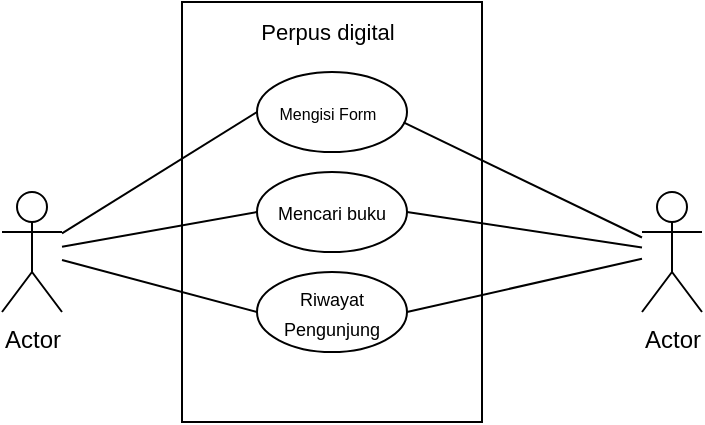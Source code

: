 <mxfile version="23.0.0" type="github">
  <diagram name="Page-1" id="UUv5PeRqnp7O8KiuQn3s">
    <mxGraphModel dx="683" dy="371" grid="1" gridSize="10" guides="1" tooltips="1" connect="1" arrows="1" fold="1" page="1" pageScale="1" pageWidth="827" pageHeight="1169" math="0" shadow="0">
      <root>
        <mxCell id="0" />
        <mxCell id="1" parent="0" />
        <mxCell id="k1C9y4b79lPc89E6nLA6-1" value="Actor" style="shape=umlActor;verticalLabelPosition=bottom;verticalAlign=top;html=1;outlineConnect=0;" vertex="1" parent="1">
          <mxGeometry x="220" y="290" width="30" height="60" as="geometry" />
        </mxCell>
        <mxCell id="k1C9y4b79lPc89E6nLA6-5" value="" style="rounded=0;whiteSpace=wrap;html=1;" vertex="1" parent="1">
          <mxGeometry x="310" y="195" width="150" height="210" as="geometry" />
        </mxCell>
        <mxCell id="k1C9y4b79lPc89E6nLA6-6" value="Actor" style="shape=umlActor;verticalLabelPosition=bottom;verticalAlign=top;html=1;outlineConnect=0;" vertex="1" parent="1">
          <mxGeometry x="540" y="290" width="30" height="60" as="geometry" />
        </mxCell>
        <mxCell id="k1C9y4b79lPc89E6nLA6-9" value="" style="ellipse;whiteSpace=wrap;html=1;" vertex="1" parent="1">
          <mxGeometry x="347.5" y="230" width="75" height="40" as="geometry" />
        </mxCell>
        <mxCell id="k1C9y4b79lPc89E6nLA6-10" value="" style="ellipse;whiteSpace=wrap;html=1;" vertex="1" parent="1">
          <mxGeometry x="347.5" y="280" width="75" height="40" as="geometry" />
        </mxCell>
        <mxCell id="k1C9y4b79lPc89E6nLA6-11" value="" style="ellipse;whiteSpace=wrap;html=1;" vertex="1" parent="1">
          <mxGeometry x="347.5" y="330" width="75" height="40" as="geometry" />
        </mxCell>
        <mxCell id="k1C9y4b79lPc89E6nLA6-14" value="&lt;font style=&quot;font-size: 11px;&quot;&gt;Perpus digital&lt;/font&gt;" style="text;html=1;strokeColor=none;fillColor=none;align=center;verticalAlign=middle;whiteSpace=wrap;rounded=0;" vertex="1" parent="1">
          <mxGeometry x="342.5" y="200" width="80" height="20" as="geometry" />
        </mxCell>
        <mxCell id="k1C9y4b79lPc89E6nLA6-16" value="" style="endArrow=none;html=1;rounded=0;entryX=0;entryY=0.5;entryDx=0;entryDy=0;" edge="1" parent="1" source="k1C9y4b79lPc89E6nLA6-1" target="k1C9y4b79lPc89E6nLA6-9">
          <mxGeometry width="50" height="50" relative="1" as="geometry">
            <mxPoint x="250" y="370" as="sourcePoint" />
            <mxPoint x="320.711" y="320" as="targetPoint" />
          </mxGeometry>
        </mxCell>
        <mxCell id="k1C9y4b79lPc89E6nLA6-17" value="" style="endArrow=none;html=1;rounded=0;entryX=0.977;entryY=0.63;entryDx=0;entryDy=0;entryPerimeter=0;" edge="1" parent="1" source="k1C9y4b79lPc89E6nLA6-6" target="k1C9y4b79lPc89E6nLA6-9">
          <mxGeometry width="50" height="50" relative="1" as="geometry">
            <mxPoint x="469.289" y="370" as="sourcePoint" />
            <mxPoint x="469.289" y="320" as="targetPoint" />
          </mxGeometry>
        </mxCell>
        <mxCell id="k1C9y4b79lPc89E6nLA6-18" value="&lt;font style=&quot;font-size: 8px;&quot;&gt;Mengisi Form&lt;/font&gt;" style="text;html=1;strokeColor=none;fillColor=none;align=center;verticalAlign=middle;whiteSpace=wrap;rounded=0;" vertex="1" parent="1">
          <mxGeometry x="342.5" y="235" width="80" height="30" as="geometry" />
        </mxCell>
        <mxCell id="k1C9y4b79lPc89E6nLA6-21" value="" style="endArrow=none;html=1;rounded=0;entryX=0;entryY=0.5;entryDx=0;entryDy=0;" edge="1" parent="1" source="k1C9y4b79lPc89E6nLA6-1" target="k1C9y4b79lPc89E6nLA6-11">
          <mxGeometry width="50" height="50" relative="1" as="geometry">
            <mxPoint x="250" y="370" as="sourcePoint" />
            <mxPoint x="492.143" y="410" as="targetPoint" />
          </mxGeometry>
        </mxCell>
        <mxCell id="k1C9y4b79lPc89E6nLA6-22" value="" style="endArrow=none;html=1;rounded=0;entryX=0;entryY=0.5;entryDx=0;entryDy=0;" edge="1" parent="1" source="k1C9y4b79lPc89E6nLA6-1" target="k1C9y4b79lPc89E6nLA6-10">
          <mxGeometry width="50" height="50" relative="1" as="geometry">
            <mxPoint x="250" y="370" as="sourcePoint" />
            <mxPoint x="475" y="245" as="targetPoint" />
          </mxGeometry>
        </mxCell>
        <mxCell id="k1C9y4b79lPc89E6nLA6-27" value="" style="endArrow=none;html=1;rounded=0;entryX=1;entryY=0.5;entryDx=0;entryDy=0;" edge="1" parent="1" source="k1C9y4b79lPc89E6nLA6-6" target="k1C9y4b79lPc89E6nLA6-10">
          <mxGeometry width="50" height="50" relative="1" as="geometry">
            <mxPoint x="469.289" y="370" as="sourcePoint" />
            <mxPoint x="545" y="245" as="targetPoint" />
          </mxGeometry>
        </mxCell>
        <mxCell id="k1C9y4b79lPc89E6nLA6-28" value="" style="endArrow=none;html=1;rounded=0;entryX=1;entryY=0.5;entryDx=0;entryDy=0;" edge="1" parent="1" source="k1C9y4b79lPc89E6nLA6-6" target="k1C9y4b79lPc89E6nLA6-11">
          <mxGeometry width="50" height="50" relative="1" as="geometry">
            <mxPoint x="469.289" y="370" as="sourcePoint" />
            <mxPoint x="469.289" y="320" as="targetPoint" />
          </mxGeometry>
        </mxCell>
        <mxCell id="k1C9y4b79lPc89E6nLA6-29" value="&lt;font style=&quot;font-size: 9px;&quot;&gt;Mencari buku&lt;/font&gt;" style="text;html=1;strokeColor=none;fillColor=none;align=center;verticalAlign=middle;whiteSpace=wrap;rounded=0;" vertex="1" parent="1">
          <mxGeometry x="340" y="285" width="90" height="30" as="geometry" />
        </mxCell>
        <mxCell id="k1C9y4b79lPc89E6nLA6-30" value="&lt;font style=&quot;font-size: 9px;&quot;&gt;Riwayat Pengunjung&lt;/font&gt;" style="text;html=1;strokeColor=none;fillColor=none;align=center;verticalAlign=middle;whiteSpace=wrap;rounded=0;" vertex="1" parent="1">
          <mxGeometry x="355" y="335" width="60" height="30" as="geometry" />
        </mxCell>
      </root>
    </mxGraphModel>
  </diagram>
</mxfile>
